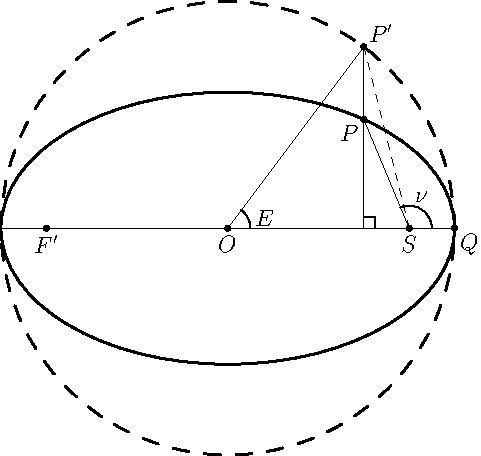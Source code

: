 unitsize(4cm);
draw(circle((0,0),1),linewidth(1pt)+dashed);
draw(ellipse((0,0),1,0.6),linewidth(1pt));
dot((0,0), L=Label("$O$",align=S));
dot((0.8,0), L=Label("$S$",align=S));
dot((-0.8,0), L=Label("$F'$",align=S));
dot((1,0), L=Label("$Q$",align=SE));
dot((0.6,0.48), L=Label("$P$",align=SW));
dot((0.6,0.8), L=Label("$P'$",align=NE));

draw((-1,0) -- (1,0),linewidth(0.5pt));
draw((0.6,0) -- (0.6,0.8) -- (0,0),linewidth(0.5pt));
draw((0.8,0) -- (0.6,0.48),linewidth(0.5pt));

draw(arc((0,0), 0.1, 0, aTan(4/3)), L=Label("$E$", position=MidPoint, align=E));

draw(arc((0.8,0), 0.1, 0, 180 - aTan(2.4)), L=Label("$\nu$", position=MidPoint, align=N));

draw((0.8,0) -- (0.6,0.8),linewidth(0.5pt)+dashed);

draw((0.65,0) -- (0.65,0.05) -- (0.6,0.05));